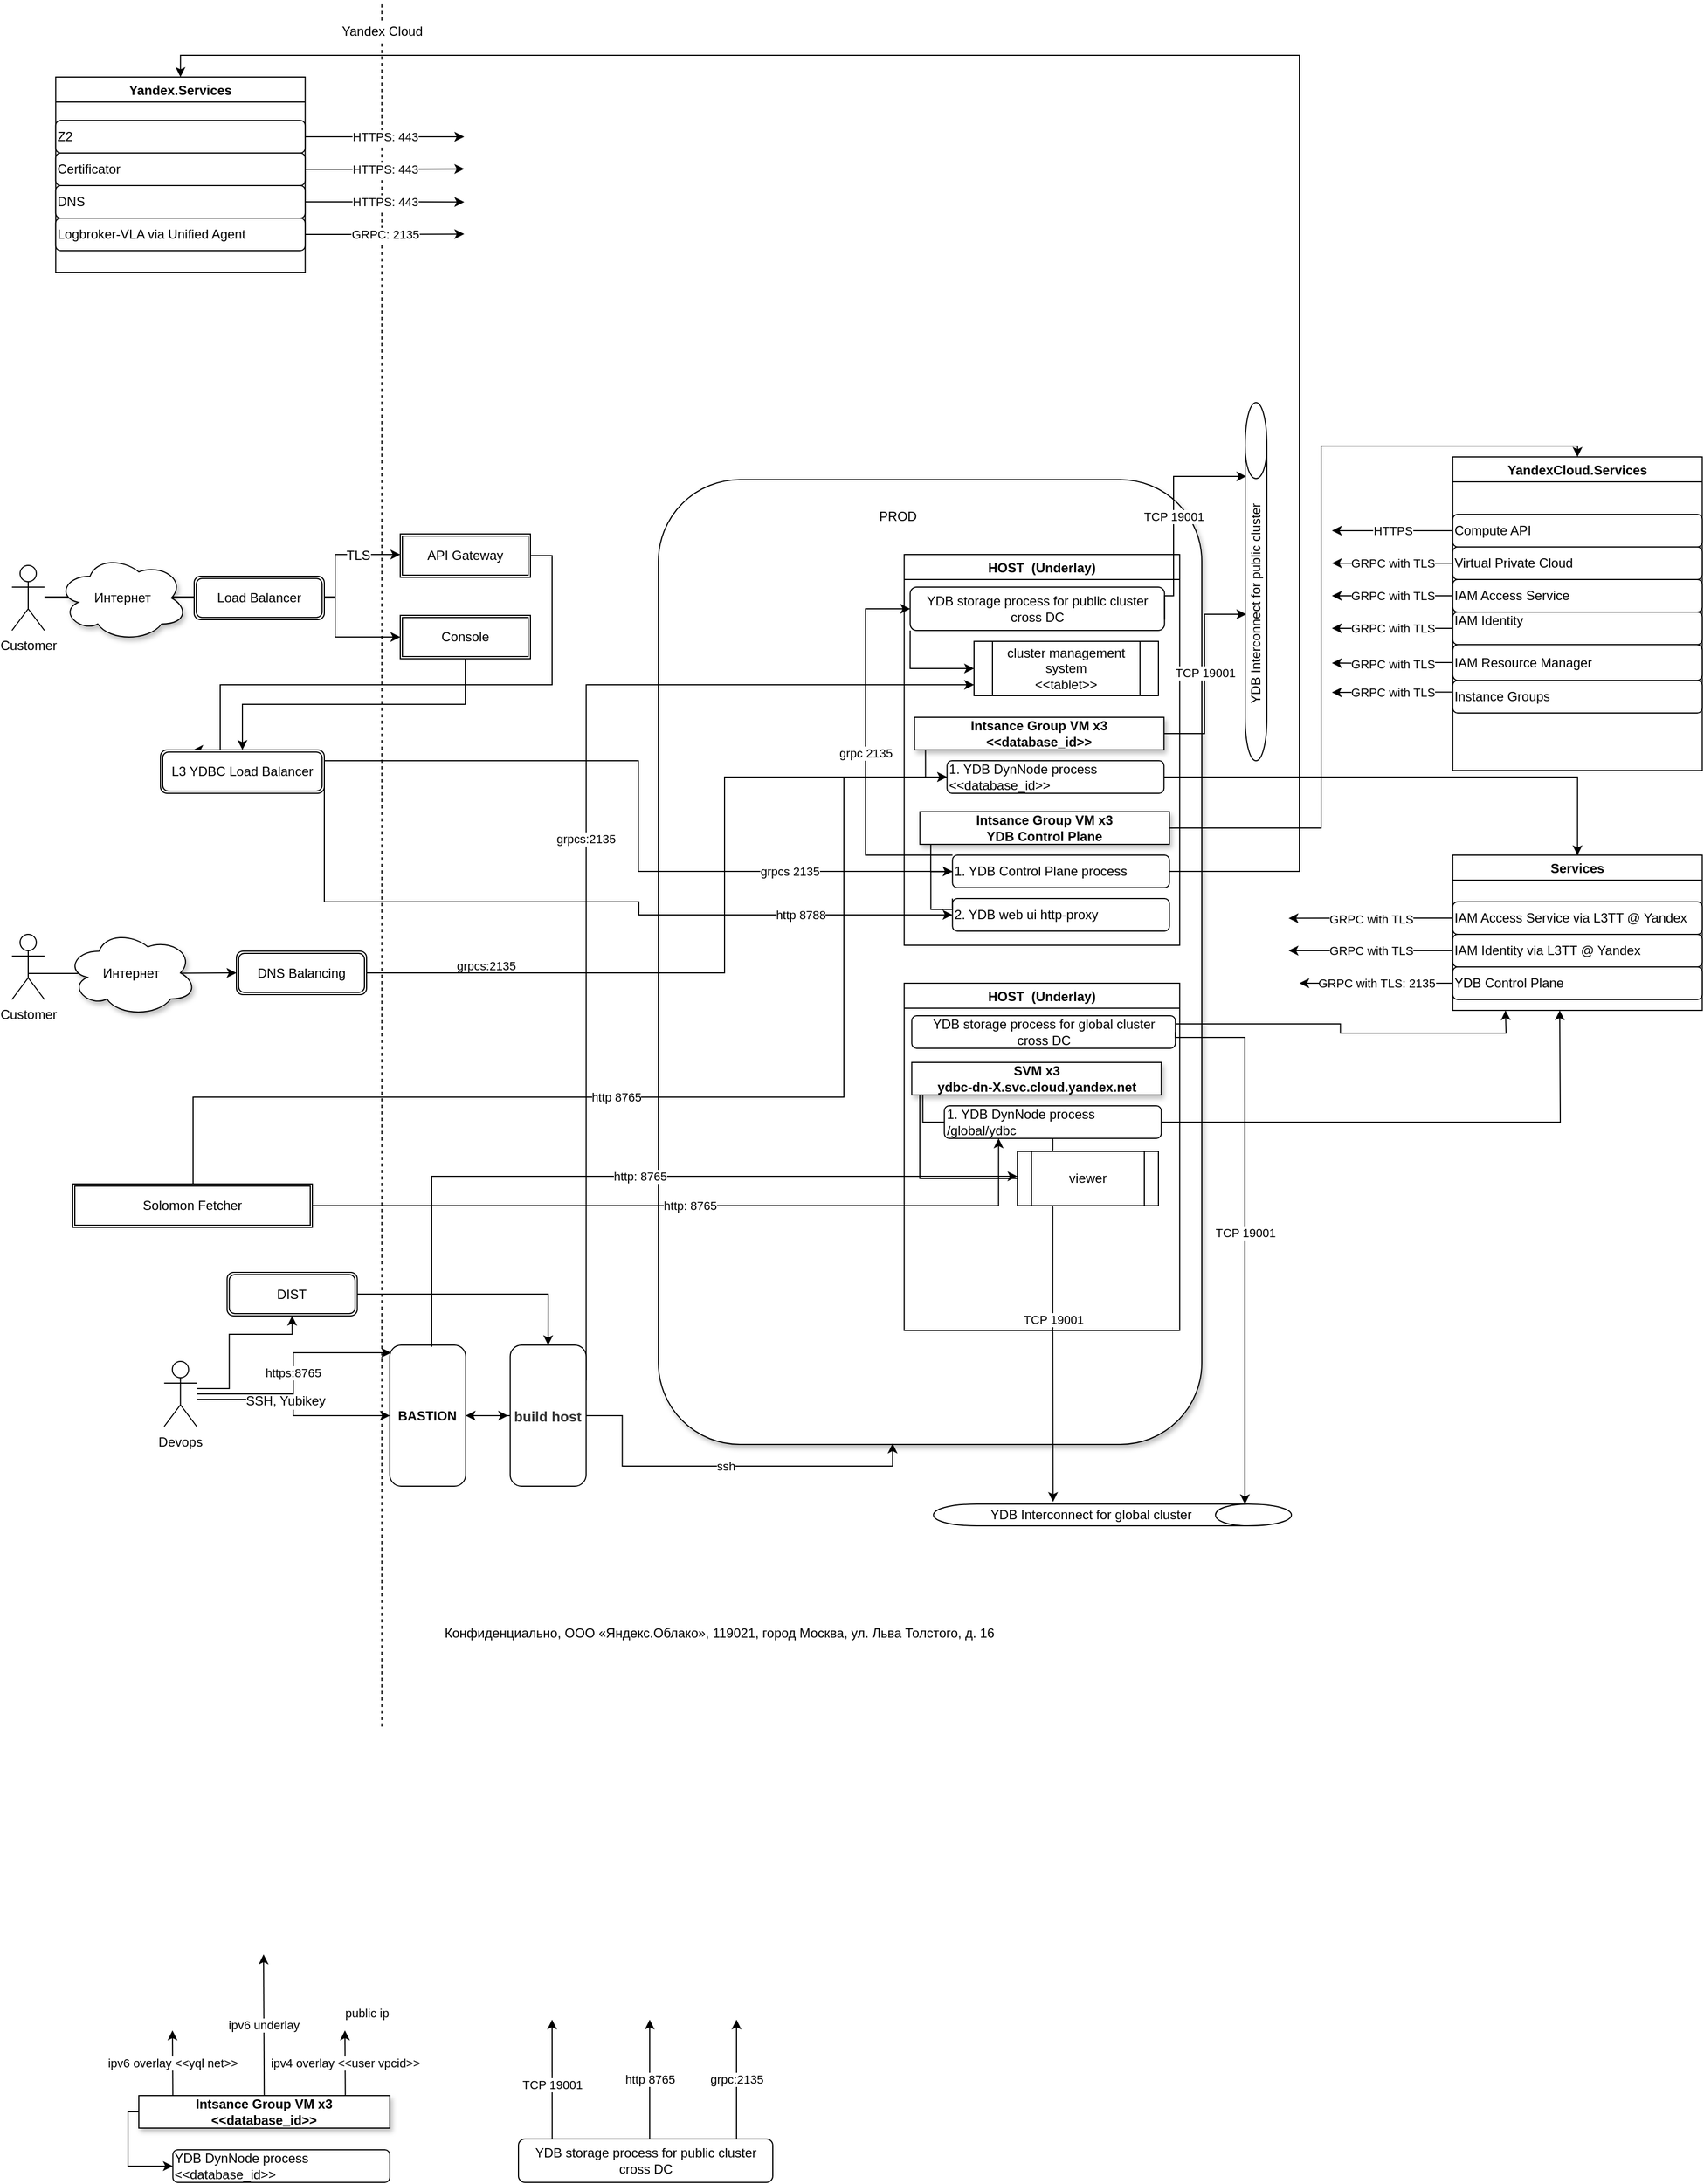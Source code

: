 <mxfile version="12.7.0" type="device"><diagram id="JTp-jg_UhvVymM8cQnJN" name="Страница 1"><mxGraphModel dx="1358" dy="1277" grid="1" gridSize="10" guides="1" tooltips="1" connect="1" arrows="1" fold="1" page="1" pageScale="1" pageWidth="827" pageHeight="1169" math="0" shadow="0"><root><mxCell id="0"/><mxCell id="1" parent="0"/><mxCell id="8NZ2bHmr3UEvPzVkTFmB-1" value="" style="edgeStyle=orthogonalEdgeStyle;rounded=0;orthogonalLoop=1;jettySize=auto;html=1;endArrow=classic;endFill=1;entryX=0;entryY=0.5;entryDx=0;entryDy=0;" parent="1" edge="1"><mxGeometry relative="1" as="geometry"><mxPoint x="83" y="1499" as="sourcePoint"/><mxPoint x="411" y="1460" as="targetPoint"/><Array as="points"><mxPoint x="351" y="1499"/><mxPoint x="351" y="1460"/></Array></mxGeometry></mxCell><mxCell id="8NZ2bHmr3UEvPzVkTFmB-2" value="TLS" style="text;html=1;align=center;verticalAlign=middle;resizable=0;points=[];labelBackgroundColor=#ffffff;" parent="8NZ2bHmr3UEvPzVkTFmB-1" vertex="1" connectable="0"><mxGeometry x="0.787" y="-1" relative="1" as="geometry"><mxPoint as="offset"/></mxGeometry></mxCell><mxCell id="jaSXASclt2qovcQObYvL-1" value="" style="rounded=1;whiteSpace=wrap;html=1;shadow=1;glass=0;comic=0;gradientColor=none;align=left;" parent="1" vertex="1"><mxGeometry x="649" y="1391" width="501" height="889" as="geometry"/></mxCell><UserObject label="PROD" placeholders="1" name="Variable" id="jaSXASclt2qovcQObYvL-2"><mxCell style="text;html=1;strokeColor=none;fillColor=none;align=center;verticalAlign=middle;whiteSpace=wrap;overflow=hidden;rounded=1;shadow=1;glass=0;comic=0;" parent="1" vertex="1"><mxGeometry x="830.37" y="1410" width="80" height="30" as="geometry"/></mxCell></UserObject><mxCell id="jaSXASclt2qovcQObYvL-3" value="HOST  (Underlay)" style="swimlane;align=center;verticalAlign=middle;" parent="1" vertex="1"><mxGeometry x="875.64" y="1460" width="254" height="360" as="geometry"><mxRectangle x="875.64" y="1460" width="130" height="23" as="alternateBounds"/></mxGeometry></mxCell><mxCell id="jaSXASclt2qovcQObYvL-4" value="YDB storage process for public cluster&lt;br&gt;cross DC" style="rounded=1;whiteSpace=wrap;html=1;shadow=0;glass=0;comic=0;gradientColor=none;align=center;" parent="jaSXASclt2qovcQObYvL-3" vertex="1"><mxGeometry x="5.5" y="30" width="234.5" height="40" as="geometry"/></mxCell><mxCell id="jaSXASclt2qovcQObYvL-5" value="&lt;b&gt;Intsance Group VM x3&lt;br&gt;&amp;lt;&amp;lt;database_id&amp;gt;&amp;gt;&lt;/b&gt;" style="rounded=0;whiteSpace=wrap;html=1;shadow=1;glass=0;comic=0;gradientColor=none;align=center;" parent="jaSXASclt2qovcQObYvL-3" vertex="1"><mxGeometry x="9.5" y="150" width="230" height="30" as="geometry"/></mxCell><mxCell id="jaSXASclt2qovcQObYvL-15" value="1. YDB DynNode process&lt;br&gt;&amp;lt;&amp;lt;database_id&amp;gt;&amp;gt;" style="rounded=1;whiteSpace=wrap;html=1;shadow=0;glass=0;comic=0;gradientColor=none;align=left;" parent="jaSXASclt2qovcQObYvL-3" vertex="1"><mxGeometry x="39.5" y="190" width="200" height="30" as="geometry"/></mxCell><mxCell id="jaSXASclt2qovcQObYvL-16" value="" style="edgeStyle=orthogonalEdgeStyle;rounded=0;orthogonalLoop=1;jettySize=auto;html=1;exitX=0.044;exitY=0.992;exitDx=0;exitDy=0;exitPerimeter=0;endArrow=none;endFill=0;entryX=0;entryY=0.5;entryDx=0;entryDy=0;" parent="jaSXASclt2qovcQObYvL-3" source="jaSXASclt2qovcQObYvL-5" target="jaSXASclt2qovcQObYvL-15" edge="1"><mxGeometry relative="1" as="geometry"><mxPoint x="20.5" y="440" as="targetPoint"/><Array as="points"><mxPoint x="19.5" y="205"/></Array></mxGeometry></mxCell><mxCell id="jaSXASclt2qovcQObYvL-29" value="" style="edgeStyle=orthogonalEdgeStyle;rounded=0;orthogonalLoop=1;jettySize=auto;html=1;endArrow=classic;endFill=1;entryX=0;entryY=0.5;entryDx=0;entryDy=0;" parent="1" source="jaSXASclt2qovcQObYvL-30" target="jaSXASclt2qovcQObYvL-34" edge="1"><mxGeometry relative="1" as="geometry"><Array as="points"><mxPoint x="351" y="1500"/><mxPoint x="351" y="1536"/></Array></mxGeometry></mxCell><mxCell id="jaSXASclt2qovcQObYvL-30" value="Customer" style="shape=umlActor;verticalLabelPosition=bottom;labelBackgroundColor=#ffffff;verticalAlign=top;html=1;outlineConnect=0;" parent="1" vertex="1"><mxGeometry x="53" y="1470" width="30" height="60" as="geometry"/></mxCell><mxCell id="8NZ2bHmr3UEvPzVkTFmB-40" style="edgeStyle=orthogonalEdgeStyle;rounded=0;orthogonalLoop=1;jettySize=auto;html=1;exitX=1;exitY=0.5;exitDx=0;exitDy=0;entryX=0.2;entryY=0;entryDx=0;entryDy=0;entryPerimeter=0;" parent="1" source="jaSXASclt2qovcQObYvL-31" target="8NZ2bHmr3UEvPzVkTFmB-35" edge="1"><mxGeometry relative="1" as="geometry"><Array as="points"><mxPoint x="551" y="1461"/><mxPoint x="551" y="1580"/><mxPoint x="245" y="1580"/></Array></mxGeometry></mxCell><mxCell id="jaSXASclt2qovcQObYvL-31" value="API Gateway" style="shape=ext;double=1;rounded=0;whiteSpace=wrap;html=1;" parent="1" vertex="1"><mxGeometry x="411" y="1441" width="120" height="40" as="geometry"/></mxCell><mxCell id="jaSXASclt2qovcQObYvL-32" value="" style="endArrow=none;dashed=1;html=1;" parent="1" edge="1"><mxGeometry width="50" height="50" relative="1" as="geometry"><mxPoint x="394" y="2540" as="sourcePoint"/><mxPoint x="394" y="950" as="targetPoint"/></mxGeometry></mxCell><mxCell id="jaSXASclt2qovcQObYvL-33" value="Yandex Cloud" style="text;html=1;align=center;verticalAlign=middle;resizable=0;points=[];labelBackgroundColor=#ffffff;" parent="jaSXASclt2qovcQObYvL-32" vertex="1" connectable="0"><mxGeometry x="0.965" relative="1" as="geometry"><mxPoint as="offset"/></mxGeometry></mxCell><mxCell id="8NZ2bHmr3UEvPzVkTFmB-36" style="edgeStyle=orthogonalEdgeStyle;rounded=0;orthogonalLoop=1;jettySize=auto;html=1;exitX=0.5;exitY=1;exitDx=0;exitDy=0;entryX=0.5;entryY=0;entryDx=0;entryDy=0;" parent="1" source="jaSXASclt2qovcQObYvL-34" target="8NZ2bHmr3UEvPzVkTFmB-35" edge="1"><mxGeometry relative="1" as="geometry"/></mxCell><mxCell id="jaSXASclt2qovcQObYvL-34" value="Console" style="shape=ext;double=1;rounded=0;whiteSpace=wrap;html=1;" parent="1" vertex="1"><mxGeometry x="411" y="1516" width="120" height="40" as="geometry"/></mxCell><mxCell id="jaSXASclt2qovcQObYvL-37" value="Load Balancer" style="shape=ext;double=1;rounded=1;whiteSpace=wrap;html=1;" parent="1" vertex="1"><mxGeometry x="221" y="1480" width="120" height="40" as="geometry"/></mxCell><mxCell id="jaSXASclt2qovcQObYvL-36" value="Интернет" style="ellipse;shape=cloud;whiteSpace=wrap;html=1;rounded=1;shadow=1;glass=0;comic=0;gradientColor=none;align=center;" parent="1" vertex="1"><mxGeometry x="95" y="1460" width="120" height="80" as="geometry"/></mxCell><mxCell id="Lz3b9C4ABbW4wsxEz_0C-24" style="edgeStyle=orthogonalEdgeStyle;rounded=0;orthogonalLoop=1;jettySize=auto;html=1;exitX=1;exitY=0.5;exitDx=0;exitDy=0;entryX=0.5;entryY=0;entryDx=0;entryDy=0;" parent="1" source="8NZ2bHmr3UEvPzVkTFmB-3" target="8NZ2bHmr3UEvPzVkTFmB-157" edge="1"><mxGeometry relative="1" as="geometry"><mxPoint x="1496" y="1360" as="targetPoint"/><Array as="points"><mxPoint x="1260" y="1712"/><mxPoint x="1260" y="1360"/><mxPoint x="1496" y="1360"/></Array></mxGeometry></mxCell><mxCell id="8NZ2bHmr3UEvPzVkTFmB-3" value="&lt;b&gt;Intsance Group VM x3&lt;br&gt;YDB Control Plane&lt;br&gt;&lt;/b&gt;" style="rounded=0;whiteSpace=wrap;html=1;shadow=1;glass=0;comic=0;gradientColor=none;align=center;" parent="1" vertex="1"><mxGeometry x="890.14" y="1697" width="230" height="30" as="geometry"/></mxCell><mxCell id="8NZ2bHmr3UEvPzVkTFmB-41" value="grpc 2135" style="edgeStyle=orthogonalEdgeStyle;rounded=0;orthogonalLoop=1;jettySize=auto;html=1;exitX=0;exitY=0;exitDx=0;exitDy=0;entryX=0;entryY=0.5;entryDx=0;entryDy=0;" parent="1" source="8NZ2bHmr3UEvPzVkTFmB-4" target="jaSXASclt2qovcQObYvL-4" edge="1"><mxGeometry relative="1" as="geometry"><Array as="points"><mxPoint x="840" y="1737"/><mxPoint x="840" y="1510"/></Array></mxGeometry></mxCell><mxCell id="Lz3b9C4ABbW4wsxEz_0C-60" style="edgeStyle=orthogonalEdgeStyle;rounded=0;orthogonalLoop=1;jettySize=auto;html=1;exitX=1;exitY=0.5;exitDx=0;exitDy=0;entryX=0.5;entryY=0;entryDx=0;entryDy=0;" parent="1" source="8NZ2bHmr3UEvPzVkTFmB-4" target="Lz3b9C4ABbW4wsxEz_0C-45" edge="1"><mxGeometry relative="1" as="geometry"><Array as="points"><mxPoint x="1240" y="1752"/><mxPoint x="1240" y="1000"/><mxPoint x="208" y="1000"/></Array></mxGeometry></mxCell><mxCell id="8NZ2bHmr3UEvPzVkTFmB-4" value="1. YDB Control Plane process" style="rounded=1;whiteSpace=wrap;html=1;shadow=0;glass=0;comic=0;gradientColor=none;align=left;" parent="1" vertex="1"><mxGeometry x="920.14" y="1737" width="200" height="30" as="geometry"/></mxCell><mxCell id="8NZ2bHmr3UEvPzVkTFmB-5" value="" style="edgeStyle=orthogonalEdgeStyle;rounded=0;orthogonalLoop=1;jettySize=auto;html=1;exitX=0.044;exitY=0.992;exitDx=0;exitDy=0;exitPerimeter=0;endArrow=none;endFill=0;entryX=0;entryY=0.5;entryDx=0;entryDy=0;" parent="1" edge="1"><mxGeometry relative="1" as="geometry"><mxPoint x="920.02" y="1752.24" as="targetPoint"/><Array as="points"><mxPoint x="900.02" y="1752.24"/></Array><mxPoint x="900.14" y="1727.0" as="sourcePoint"/></mxGeometry></mxCell><mxCell id="8NZ2bHmr3UEvPzVkTFmB-6" value="2. YDB web ui http-proxy" style="rounded=1;whiteSpace=wrap;html=1;shadow=0;glass=0;comic=0;gradientColor=none;align=left;" parent="1" vertex="1"><mxGeometry x="920.14" y="1777" width="200" height="30" as="geometry"/></mxCell><mxCell id="8NZ2bHmr3UEvPzVkTFmB-7" value="" style="edgeStyle=orthogonalEdgeStyle;rounded=0;orthogonalLoop=1;jettySize=auto;html=1;exitX=0.044;exitY=0.992;exitDx=0;exitDy=0;exitPerimeter=0;endArrow=none;endFill=0;entryX=0;entryY=0.5;entryDx=0;entryDy=0;" parent="1" edge="1"><mxGeometry relative="1" as="geometry"><mxPoint x="920.06" y="1777.0" as="targetPoint"/><Array as="points"><mxPoint x="900.5" y="1787"/><mxPoint x="920.5" y="1787"/></Array><mxPoint x="900.18" y="1751.76" as="sourcePoint"/></mxGeometry></mxCell><mxCell id="8NZ2bHmr3UEvPzVkTFmB-8" value="HOST  (Underlay)" style="swimlane;align=center;verticalAlign=middle;" parent="1" vertex="1"><mxGeometry x="875.64" y="1855" width="254" height="320" as="geometry"><mxRectangle x="440" y="135" width="130" height="23" as="alternateBounds"/></mxGeometry></mxCell><mxCell id="8NZ2bHmr3UEvPzVkTFmB-9" value="YDB storage process for global cluster&lt;br&gt;cross DC" style="rounded=1;whiteSpace=wrap;html=1;shadow=0;glass=0;comic=0;gradientColor=none;align=center;" parent="8NZ2bHmr3UEvPzVkTFmB-8" vertex="1"><mxGeometry x="7" y="30" width="243" height="30" as="geometry"/></mxCell><mxCell id="8NZ2bHmr3UEvPzVkTFmB-10" value="&lt;b&gt;SVM x3&lt;br&gt;ydbc-dn-X.svc.cloud.yandex.net&lt;/b&gt;" style="rounded=0;whiteSpace=wrap;html=1;shadow=1;glass=0;comic=0;gradientColor=none;align=center;" parent="8NZ2bHmr3UEvPzVkTFmB-8" vertex="1"><mxGeometry x="7.0" y="73" width="230" height="30" as="geometry"/></mxCell><mxCell id="8NZ2bHmr3UEvPzVkTFmB-12" value="1. YDB DynNode process&lt;br&gt;/global/ydbc" style="rounded=1;whiteSpace=wrap;html=1;shadow=0;glass=0;comic=0;gradientColor=none;align=left;" parent="8NZ2bHmr3UEvPzVkTFmB-8" vertex="1"><mxGeometry x="37.0" y="113" width="200" height="30" as="geometry"/></mxCell><mxCell id="8NZ2bHmr3UEvPzVkTFmB-13" value="" style="edgeStyle=orthogonalEdgeStyle;rounded=0;orthogonalLoop=1;jettySize=auto;html=1;exitX=0.044;exitY=0.992;exitDx=0;exitDy=0;exitPerimeter=0;endArrow=none;endFill=0;entryX=0;entryY=0.5;entryDx=0;entryDy=0;" parent="8NZ2bHmr3UEvPzVkTFmB-8" source="8NZ2bHmr3UEvPzVkTFmB-10" target="8NZ2bHmr3UEvPzVkTFmB-12" edge="1"><mxGeometry relative="1" as="geometry"><mxPoint x="18.0" y="363" as="targetPoint"/><Array as="points"><mxPoint x="17.0" y="128"/></Array></mxGeometry></mxCell><mxCell id="8NZ2bHmr3UEvPzVkTFmB-14" value="YDB Interconnect for public cluster" style="shape=cylinder;whiteSpace=wrap;html=1;boundedLbl=1;backgroundOutline=1;horizontal=0;" parent="1" vertex="1"><mxGeometry x="1190" y="1320" width="20" height="330" as="geometry"/></mxCell><mxCell id="8NZ2bHmr3UEvPzVkTFmB-17" value="TCP 19001" style="edgeStyle=orthogonalEdgeStyle;rounded=0;orthogonalLoop=1;jettySize=auto;html=1;exitX=1;exitY=0.75;exitDx=0;exitDy=0;entryX=0.05;entryY=0.206;entryDx=0;entryDy=0;entryPerimeter=0;" parent="1" source="jaSXASclt2qovcQObYvL-4" target="8NZ2bHmr3UEvPzVkTFmB-14" edge="1"><mxGeometry relative="1" as="geometry"><Array as="points"><mxPoint x="1124" y="1498"/></Array></mxGeometry></mxCell><mxCell id="8NZ2bHmr3UEvPzVkTFmB-20" value="YDB Interconnect for global cluster" style="shape=cylinder;whiteSpace=wrap;html=1;boundedLbl=1;backgroundOutline=1;horizontal=0;rotation=90;" parent="1" vertex="1"><mxGeometry x="1057.64" y="2180" width="20" height="330" as="geometry"/></mxCell><mxCell id="8NZ2bHmr3UEvPzVkTFmB-22" value="TCP 19001" style="edgeStyle=orthogonalEdgeStyle;rounded=0;orthogonalLoop=1;jettySize=auto;html=1;exitX=1;exitY=0.5;exitDx=0;exitDy=0;entryX=0;entryY=0.13;entryDx=0;entryDy=0;entryPerimeter=0;" parent="1" source="8NZ2bHmr3UEvPzVkTFmB-9" target="8NZ2bHmr3UEvPzVkTFmB-20" edge="1"><mxGeometry relative="1" as="geometry"><Array as="points"><mxPoint x="1126" y="1905"/><mxPoint x="1190" y="1905"/></Array></mxGeometry></mxCell><mxCell id="8NZ2bHmr3UEvPzVkTFmB-27" value="cluster management system&lt;br&gt;&amp;lt;&amp;lt;tablet&amp;gt;&amp;gt;" style="shape=process;whiteSpace=wrap;html=1;backgroundOutline=1;" parent="1" vertex="1"><mxGeometry x="940" y="1540" width="170" height="50" as="geometry"/></mxCell><mxCell id="8NZ2bHmr3UEvPzVkTFmB-31" style="edgeStyle=orthogonalEdgeStyle;rounded=0;orthogonalLoop=1;jettySize=auto;html=1;exitX=0;exitY=1;exitDx=0;exitDy=0;entryX=0;entryY=0.5;entryDx=0;entryDy=0;" parent="1" source="jaSXASclt2qovcQObYvL-4" target="8NZ2bHmr3UEvPzVkTFmB-27" edge="1"><mxGeometry relative="1" as="geometry"/></mxCell><mxCell id="8NZ2bHmr3UEvPzVkTFmB-33" value="TCP 19001" style="edgeStyle=orthogonalEdgeStyle;rounded=0;orthogonalLoop=1;jettySize=auto;html=1;exitX=1;exitY=0.5;exitDx=0;exitDy=0;entryX=0.05;entryY=0.591;entryDx=0;entryDy=0;entryPerimeter=0;" parent="1" source="jaSXASclt2qovcQObYvL-5" target="8NZ2bHmr3UEvPzVkTFmB-14" edge="1"><mxGeometry relative="1" as="geometry"/></mxCell><mxCell id="8NZ2bHmr3UEvPzVkTFmB-37" value="http 8788" style="edgeStyle=orthogonalEdgeStyle;rounded=0;orthogonalLoop=1;jettySize=auto;html=1;exitX=1;exitY=0.5;exitDx=0;exitDy=0;entryX=0;entryY=0.5;entryDx=0;entryDy=0;" parent="1" source="8NZ2bHmr3UEvPzVkTFmB-35" target="8NZ2bHmr3UEvPzVkTFmB-6" edge="1"><mxGeometry x="0.606" relative="1" as="geometry"><Array as="points"><mxPoint x="341" y="1780"/><mxPoint x="631" y="1780"/><mxPoint x="631" y="1792"/></Array><mxPoint as="offset"/></mxGeometry></mxCell><mxCell id="8NZ2bHmr3UEvPzVkTFmB-39" value="grpcs 2135" style="edgeStyle=orthogonalEdgeStyle;rounded=0;orthogonalLoop=1;jettySize=auto;html=1;exitX=1;exitY=0.25;exitDx=0;exitDy=0;entryX=0;entryY=0.5;entryDx=0;entryDy=0;" parent="1" source="8NZ2bHmr3UEvPzVkTFmB-35" target="8NZ2bHmr3UEvPzVkTFmB-4" edge="1"><mxGeometry x="0.559" relative="1" as="geometry"><mxPoint as="offset"/></mxGeometry></mxCell><mxCell id="8NZ2bHmr3UEvPzVkTFmB-35" value="L3 YDBC Load Balancer" style="shape=ext;double=1;rounded=1;whiteSpace=wrap;html=1;" parent="1" vertex="1"><mxGeometry x="190" y="1640" width="151" height="40" as="geometry"/></mxCell><mxCell id="8NZ2bHmr3UEvPzVkTFmB-156" value="TCP 19001" style="edgeStyle=orthogonalEdgeStyle;rounded=0;orthogonalLoop=1;jettySize=auto;html=1;exitX=0.5;exitY=1;exitDx=0;exitDy=0;entryX=-0.1;entryY=0.666;entryDx=0;entryDy=0;entryPerimeter=0;" parent="1" source="8NZ2bHmr3UEvPzVkTFmB-12" target="8NZ2bHmr3UEvPzVkTFmB-20" edge="1"><mxGeometry relative="1" as="geometry"/></mxCell><mxCell id="2B7rSxMyuZXVKZVq0bf2-1" value="GRPC with TLS" style="edgeStyle=orthogonalEdgeStyle;rounded=0;orthogonalLoop=1;jettySize=auto;html=1;exitX=0;exitY=0.75;exitDx=0;exitDy=0;" parent="1" source="8NZ2bHmr3UEvPzVkTFmB-157" edge="1"><mxGeometry relative="1" as="geometry"><mxPoint x="1270" y="1587" as="targetPoint"/></mxGeometry></mxCell><mxCell id="8NZ2bHmr3UEvPzVkTFmB-157" value="YandexCloud.Services" style="swimlane;align=center;fontStyle=1" parent="1" vertex="1"><mxGeometry x="1381.36" y="1370" width="230" height="289" as="geometry"><mxRectangle x="940" y="212" width="160" height="23" as="alternateBounds"/></mxGeometry></mxCell><mxCell id="8NZ2bHmr3UEvPzVkTFmB-162" value="&lt;span style=&quot;white-space: nowrap&quot;&gt;Virtual Private Cloud&lt;/span&gt;" style="rounded=1;whiteSpace=wrap;html=1;shadow=0;glass=0;comic=0;gradientColor=none;align=left;" parent="8NZ2bHmr3UEvPzVkTFmB-157" vertex="1"><mxGeometry y="83" width="230" height="30" as="geometry"/></mxCell><mxCell id="8NZ2bHmr3UEvPzVkTFmB-163" value="IAM Access Service" style="rounded=1;whiteSpace=wrap;html=1;shadow=0;glass=0;comic=0;gradientColor=none;align=left;" parent="8NZ2bHmr3UEvPzVkTFmB-157" vertex="1"><mxGeometry y="113" width="230" height="30" as="geometry"/></mxCell><mxCell id="8NZ2bHmr3UEvPzVkTFmB-165" value="&lt;span style=&quot;white-space: nowrap&quot;&gt;IAM Identity&lt;br&gt;&lt;br&gt;&lt;/span&gt;" style="rounded=1;whiteSpace=wrap;html=1;shadow=0;glass=0;comic=0;gradientColor=none;align=left;" parent="8NZ2bHmr3UEvPzVkTFmB-157" vertex="1"><mxGeometry y="143" width="230" height="30" as="geometry"/></mxCell><mxCell id="8NZ2bHmr3UEvPzVkTFmB-166" value="&lt;span style=&quot;white-space: nowrap&quot;&gt;Instance Groups&lt;/span&gt;" style="rounded=1;whiteSpace=wrap;html=1;shadow=0;glass=0;comic=0;gradientColor=none;align=left;" parent="8NZ2bHmr3UEvPzVkTFmB-157" vertex="1"><mxGeometry y="206" width="230" height="30" as="geometry"/></mxCell><mxCell id="8NZ2bHmr3UEvPzVkTFmB-231" value="&lt;span style=&quot;white-space: nowrap&quot;&gt;IAM Resource Manager&lt;/span&gt;" style="rounded=1;whiteSpace=wrap;html=1;shadow=0;glass=0;comic=0;gradientColor=none;align=left;" parent="8NZ2bHmr3UEvPzVkTFmB-157" vertex="1"><mxGeometry y="173" width="230" height="33" as="geometry"/></mxCell><mxCell id="Lz3b9C4ABbW4wsxEz_0C-41" value="&lt;span style=&quot;white-space: nowrap&quot;&gt;Compute API&lt;/span&gt;" style="rounded=1;whiteSpace=wrap;html=1;shadow=0;glass=0;comic=0;gradientColor=none;align=left;" parent="8NZ2bHmr3UEvPzVkTFmB-157" vertex="1"><mxGeometry y="53" width="230" height="30" as="geometry"/></mxCell><mxCell id="8NZ2bHmr3UEvPzVkTFmB-236" value="http: 8765" style="edgeStyle=orthogonalEdgeStyle;rounded=0;orthogonalLoop=1;jettySize=auto;html=1;exitX=1;exitY=0.5;exitDx=0;exitDy=0;entryX=0.25;entryY=1;entryDx=0;entryDy=0;" parent="1" source="8NZ2bHmr3UEvPzVkTFmB-234" target="8NZ2bHmr3UEvPzVkTFmB-12" edge="1"><mxGeometry relative="1" as="geometry"/></mxCell><mxCell id="8NZ2bHmr3UEvPzVkTFmB-237" value="http 8765" style="edgeStyle=orthogonalEdgeStyle;rounded=0;orthogonalLoop=1;jettySize=auto;html=1;exitX=1;exitY=0.5;exitDx=0;exitDy=0;" parent="1" source="8NZ2bHmr3UEvPzVkTFmB-234" target="jaSXASclt2qovcQObYvL-15" edge="1"><mxGeometry relative="1" as="geometry"><Array as="points"><mxPoint x="220" y="2060"/><mxPoint x="220" y="1960"/><mxPoint x="820" y="1960"/><mxPoint x="820" y="1665"/></Array></mxGeometry></mxCell><mxCell id="8NZ2bHmr3UEvPzVkTFmB-234" value="Solomon Fetcher" style="shape=ext;double=1;rounded=0;whiteSpace=wrap;html=1;" parent="1" vertex="1"><mxGeometry x="109" y="2040" width="221" height="40" as="geometry"/></mxCell><mxCell id="8NZ2bHmr3UEvPzVkTFmB-238" value="" style="edgeStyle=orthogonalEdgeStyle;rounded=0;orthogonalLoop=1;jettySize=auto;html=1;endArrow=classic;endFill=1;" parent="1" source="8NZ2bHmr3UEvPzVkTFmB-240" target="8NZ2bHmr3UEvPzVkTFmB-241" edge="1"><mxGeometry relative="1" as="geometry"><Array as="points"><mxPoint x="312.36" y="2238.5"/><mxPoint x="312.36" y="2253.5"/></Array></mxGeometry></mxCell><mxCell id="8NZ2bHmr3UEvPzVkTFmB-239" value="SSH, Yubikey" style="text;html=1;align=center;verticalAlign=middle;resizable=0;points=[];labelBackgroundColor=#ffffff;" parent="8NZ2bHmr3UEvPzVkTFmB-238" vertex="1" connectable="0"><mxGeometry x="-0.16" y="-1" relative="1" as="geometry"><mxPoint as="offset"/></mxGeometry></mxCell><mxCell id="8NZ2bHmr3UEvPzVkTFmB-240" value="Devops" style="shape=umlActor;verticalLabelPosition=bottom;labelBackgroundColor=#ffffff;verticalAlign=top;html=1;outlineConnect=0;" parent="1" vertex="1"><mxGeometry x="193.36" y="2203.5" width="30" height="60" as="geometry"/></mxCell><mxCell id="lihieeBRr3bfW7XITWDS-2" value="https:8765" style="edgeStyle=orthogonalEdgeStyle;rounded=0;orthogonalLoop=1;jettySize=auto;html=1;entryX=0.017;entryY=0.054;entryDx=0;entryDy=0;entryPerimeter=0;" parent="1" source="8NZ2bHmr3UEvPzVkTFmB-240" target="8NZ2bHmr3UEvPzVkTFmB-241" edge="1"><mxGeometry relative="1" as="geometry"><mxPoint x="436" y="2030" as="targetPoint"/></mxGeometry></mxCell><mxCell id="8NZ2bHmr3UEvPzVkTFmB-241" value="&lt;b&gt;BASTION&lt;/b&gt;" style="rounded=1;whiteSpace=wrap;html=1;shadow=0;glass=0;comic=0;gradientColor=none;align=center;" parent="1" vertex="1"><mxGeometry x="401.36" y="2188.5" width="70" height="130" as="geometry"/></mxCell><mxCell id="8NZ2bHmr3UEvPzVkTFmB-242" value="DIST" style="shape=ext;double=1;rounded=1;whiteSpace=wrap;html=1;" parent="1" vertex="1"><mxGeometry x="251.36" y="2121.5" width="120" height="40" as="geometry"/></mxCell><mxCell id="8NZ2bHmr3UEvPzVkTFmB-243" value="" style="edgeStyle=orthogonalEdgeStyle;rounded=0;orthogonalLoop=1;jettySize=auto;html=1;endArrow=classic;endFill=1;" parent="1" source="8NZ2bHmr3UEvPzVkTFmB-240" target="8NZ2bHmr3UEvPzVkTFmB-242" edge="1"><mxGeometry relative="1" as="geometry"><mxPoint x="223.36" y="2178.5" as="sourcePoint"/><Array as="points"><mxPoint x="253.36" y="2228.5"/><mxPoint x="253.36" y="2178.5"/><mxPoint x="311.36" y="2178.5"/></Array></mxGeometry></mxCell><mxCell id="8NZ2bHmr3UEvPzVkTFmB-244" value="" style="edgeStyle=orthogonalEdgeStyle;rounded=0;orthogonalLoop=1;jettySize=auto;html=1;endArrow=classic;endFill=1;exitX=1;exitY=0.5;exitDx=0;exitDy=0;" parent="1" source="8NZ2bHmr3UEvPzVkTFmB-241" edge="1"><mxGeometry relative="1" as="geometry"><mxPoint x="471.36" y="2253.5" as="sourcePoint"/><mxPoint x="510.36" y="2253.5" as="targetPoint"/><Array as="points"/></mxGeometry></mxCell><mxCell id="8NZ2bHmr3UEvPzVkTFmB-245" value="" style="edgeStyle=orthogonalEdgeStyle;rounded=0;orthogonalLoop=1;jettySize=auto;html=1;endArrow=classic;endFill=1;" parent="1" source="8NZ2bHmr3UEvPzVkTFmB-249" target="8NZ2bHmr3UEvPzVkTFmB-241" edge="1"><mxGeometry relative="1" as="geometry"/></mxCell><mxCell id="lihieeBRr3bfW7XITWDS-4" value="ssh" style="edgeStyle=orthogonalEdgeStyle;rounded=0;orthogonalLoop=1;jettySize=auto;html=1;exitX=1;exitY=0.5;exitDx=0;exitDy=0;entryX=0.431;entryY=0.999;entryDx=0;entryDy=0;entryPerimeter=0;" parent="1" source="8NZ2bHmr3UEvPzVkTFmB-249" target="jaSXASclt2qovcQObYvL-1" edge="1"><mxGeometry relative="1" as="geometry"/></mxCell><mxCell id="Lz3b9C4ABbW4wsxEz_0C-2" value="grpcs:2135" style="edgeStyle=orthogonalEdgeStyle;rounded=0;orthogonalLoop=1;jettySize=auto;html=1;exitX=1;exitY=0.25;exitDx=0;exitDy=0;" parent="1" source="8NZ2bHmr3UEvPzVkTFmB-249" target="8NZ2bHmr3UEvPzVkTFmB-27" edge="1"><mxGeometry relative="1" as="geometry"><Array as="points"><mxPoint x="582" y="1580"/></Array></mxGeometry></mxCell><mxCell id="8NZ2bHmr3UEvPzVkTFmB-249" value="&lt;font color=&quot;#333333&quot; face=&quot;arial, helvetica, sans-serif&quot;&gt;&lt;span style=&quot;font-size: 13px ; background-color: rgb(255 , 255 , 255)&quot;&gt;&lt;b&gt;build host&lt;/b&gt;&lt;/span&gt;&lt;/font&gt;" style="rounded=1;whiteSpace=wrap;html=1;shadow=0;glass=0;comic=0;gradientColor=none;align=center;" parent="1" vertex="1"><mxGeometry x="512.36" y="2188.5" width="70" height="130" as="geometry"/></mxCell><mxCell id="8NZ2bHmr3UEvPzVkTFmB-250" value="" style="edgeStyle=orthogonalEdgeStyle;rounded=0;orthogonalLoop=1;jettySize=auto;html=1;endArrow=classic;endFill=1;entryX=0.5;entryY=0;entryDx=0;entryDy=0;" parent="1" target="8NZ2bHmr3UEvPzVkTFmB-249" edge="1"><mxGeometry relative="1" as="geometry"><mxPoint x="371.36" y="2141.5" as="sourcePoint"/><mxPoint x="711.36" y="2325.5" as="targetPoint"/><Array as="points"><mxPoint x="381.36" y="2141.5"/><mxPoint x="547.36" y="2141.5"/></Array></mxGeometry></mxCell><mxCell id="lihieeBRr3bfW7XITWDS-3" value="http: 8765" style="edgeStyle=orthogonalEdgeStyle;rounded=0;orthogonalLoop=1;jettySize=auto;html=1;" parent="1" edge="1"><mxGeometry relative="1" as="geometry"><mxPoint x="980" y="2033" as="targetPoint"/><mxPoint x="440" y="2190" as="sourcePoint"/><Array as="points"><mxPoint x="440" y="2190"/><mxPoint x="440" y="2033"/></Array></mxGeometry></mxCell><mxCell id="lihieeBRr3bfW7XITWDS-5" value="YDB DynNode process&lt;br&gt;&amp;lt;&amp;lt;database_id&amp;gt;&amp;gt;" style="rounded=1;whiteSpace=wrap;html=1;shadow=0;glass=0;comic=0;gradientColor=none;align=left;" parent="1" vertex="1"><mxGeometry x="201.36" y="2930" width="200" height="30" as="geometry"/></mxCell><mxCell id="lihieeBRr3bfW7XITWDS-10" style="edgeStyle=orthogonalEdgeStyle;rounded=0;orthogonalLoop=1;jettySize=auto;html=1;entryX=0;entryY=0.5;entryDx=0;entryDy=0;" parent="1" source="lihieeBRr3bfW7XITWDS-7" target="lihieeBRr3bfW7XITWDS-5" edge="1"><mxGeometry relative="1" as="geometry"><Array as="points"><mxPoint x="160" y="2895"/><mxPoint x="160" y="2945"/></Array></mxGeometry></mxCell><mxCell id="lihieeBRr3bfW7XITWDS-7" value="&lt;b&gt;Intsance Group VM x3&lt;br&gt;&amp;lt;&amp;lt;database_id&amp;gt;&amp;gt;&lt;/b&gt;" style="rounded=0;whiteSpace=wrap;html=1;shadow=1;glass=0;comic=0;gradientColor=none;align=center;" parent="1" vertex="1"><mxGeometry x="170" y="2880" width="231.36" height="30" as="geometry"/></mxCell><mxCell id="lihieeBRr3bfW7XITWDS-14" value="ipv6 overlay &amp;lt;&amp;lt;yql net&amp;gt;&amp;gt;" style="endArrow=classic;html=1;" parent="1" edge="1"><mxGeometry width="50" height="50" relative="1" as="geometry"><mxPoint x="201.36" y="2880" as="sourcePoint"/><mxPoint x="201" y="2820" as="targetPoint"/></mxGeometry></mxCell><mxCell id="lihieeBRr3bfW7XITWDS-15" value="TCP 19001" style="endArrow=classic;html=1;" parent="1" edge="1"><mxGeometry width="50" height="50" relative="1" as="geometry"><mxPoint x="551.12" y="2930" as="sourcePoint"/><mxPoint x="551" y="2810" as="targetPoint"/></mxGeometry></mxCell><mxCell id="lihieeBRr3bfW7XITWDS-16" value="ipv4 overlay &amp;lt;&amp;lt;user vpcid&amp;gt;&amp;gt;" style="endArrow=classic;html=1;" parent="1" edge="1"><mxGeometry width="50" height="50" relative="1" as="geometry"><mxPoint x="360.36" y="2880" as="sourcePoint"/><mxPoint x="360" y="2820" as="targetPoint"/></mxGeometry></mxCell><mxCell id="lihieeBRr3bfW7XITWDS-17" value="&lt;font style=&quot;font-size: 11px ; font-weight: normal&quot;&gt;public ip&lt;/font&gt;" style="text;strokeColor=none;fillColor=none;html=1;fontSize=24;fontStyle=1;verticalAlign=middle;align=center;" parent="1" vertex="1"><mxGeometry x="330" y="2780" width="100" height="40" as="geometry"/></mxCell><mxCell id="Lz3b9C4ABbW4wsxEz_0C-1" value="YDB storage process for public cluster&lt;br&gt;cross DC" style="rounded=1;whiteSpace=wrap;html=1;shadow=0;glass=0;comic=0;gradientColor=none;align=center;" parent="1" vertex="1"><mxGeometry x="520" y="2920" width="234.5" height="40" as="geometry"/></mxCell><mxCell id="Lz3b9C4ABbW4wsxEz_0C-3" value="http 8765" style="endArrow=classic;html=1;" parent="1" edge="1"><mxGeometry width="50" height="50" relative="1" as="geometry"><mxPoint x="641" y="2920" as="sourcePoint"/><mxPoint x="641" y="2810" as="targetPoint"/></mxGeometry></mxCell><mxCell id="Lz3b9C4ABbW4wsxEz_0C-4" value="grpc:2135" style="endArrow=classic;html=1;" parent="1" edge="1"><mxGeometry width="50" height="50" relative="1" as="geometry"><mxPoint x="721" y="2920" as="sourcePoint"/><mxPoint x="721" y="2810" as="targetPoint"/></mxGeometry></mxCell><mxCell id="Lz3b9C4ABbW4wsxEz_0C-5" value="Services" style="swimlane;align=center;fontStyle=1" parent="1" vertex="1"><mxGeometry x="1381.36" y="1737" width="230" height="143" as="geometry"><mxRectangle x="940" y="212" width="160" height="23" as="alternateBounds"/></mxGeometry></mxCell><mxCell id="Lz3b9C4ABbW4wsxEz_0C-7" value="IAM Access Service via L3TT @ Yandex" style="rounded=1;whiteSpace=wrap;html=1;shadow=0;glass=0;comic=0;gradientColor=none;align=left;" parent="Lz3b9C4ABbW4wsxEz_0C-5" vertex="1"><mxGeometry y="43" width="230" height="30" as="geometry"/></mxCell><mxCell id="Lz3b9C4ABbW4wsxEz_0C-8" value="&lt;span style=&quot;white-space: nowrap&quot;&gt;IAM Identity&amp;nbsp;&lt;/span&gt;via L3TT @ Yandex" style="rounded=1;whiteSpace=wrap;html=1;shadow=0;glass=0;comic=0;gradientColor=none;align=left;" parent="Lz3b9C4ABbW4wsxEz_0C-5" vertex="1"><mxGeometry y="73" width="230" height="30" as="geometry"/></mxCell><mxCell id="Lz3b9C4ABbW4wsxEz_0C-61" value="&lt;span style=&quot;white-space: nowrap&quot;&gt;YDB Control Plane&lt;/span&gt;" style="rounded=1;whiteSpace=wrap;html=1;shadow=0;glass=0;comic=0;gradientColor=none;align=left;" parent="Lz3b9C4ABbW4wsxEz_0C-5" vertex="1"><mxGeometry y="103" width="230" height="30" as="geometry"/></mxCell><mxCell id="Lz3b9C4ABbW4wsxEz_0C-25" style="edgeStyle=orthogonalEdgeStyle;rounded=0;orthogonalLoop=1;jettySize=auto;html=1;exitX=1;exitY=0.5;exitDx=0;exitDy=0;" parent="1" source="8NZ2bHmr3UEvPzVkTFmB-12" edge="1"><mxGeometry relative="1" as="geometry"><mxPoint x="1480" y="1880" as="targetPoint"/></mxGeometry></mxCell><mxCell id="Lz3b9C4ABbW4wsxEz_0C-26" style="edgeStyle=orthogonalEdgeStyle;rounded=0;orthogonalLoop=1;jettySize=auto;html=1;exitX=1;exitY=0.25;exitDx=0;exitDy=0;" parent="1" source="8NZ2bHmr3UEvPzVkTFmB-9" edge="1"><mxGeometry relative="1" as="geometry"><mxPoint x="1430" y="1880" as="targetPoint"/></mxGeometry></mxCell><mxCell id="Lz3b9C4ABbW4wsxEz_0C-32" style="edgeStyle=orthogonalEdgeStyle;rounded=0;orthogonalLoop=1;jettySize=auto;html=1;exitX=0.5;exitY=0.5;exitDx=0;exitDy=0;exitPerimeter=0;entryX=0;entryY=0.5;entryDx=0;entryDy=0;" parent="1" source="Lz3b9C4ABbW4wsxEz_0C-28" target="Lz3b9C4ABbW4wsxEz_0C-31" edge="1"><mxGeometry relative="1" as="geometry"><Array as="points"><mxPoint x="68" y="1846"/><mxPoint x="172" y="1846"/></Array></mxGeometry></mxCell><mxCell id="Lz3b9C4ABbW4wsxEz_0C-28" value="Customer" style="shape=umlActor;verticalLabelPosition=bottom;labelBackgroundColor=#ffffff;verticalAlign=top;html=1;outlineConnect=0;" parent="1" vertex="1"><mxGeometry x="53" y="1810" width="30" height="60" as="geometry"/></mxCell><mxCell id="Lz3b9C4ABbW4wsxEz_0C-29" value="Интернет" style="ellipse;shape=cloud;whiteSpace=wrap;html=1;rounded=1;shadow=1;glass=0;comic=0;gradientColor=none;align=center;" parent="1" vertex="1"><mxGeometry x="103.36" y="1805.5" width="120" height="80" as="geometry"/></mxCell><mxCell id="Lz3b9C4ABbW4wsxEz_0C-33" style="edgeStyle=orthogonalEdgeStyle;rounded=0;orthogonalLoop=1;jettySize=auto;html=1;exitX=1;exitY=0.5;exitDx=0;exitDy=0;entryX=0;entryY=0.5;entryDx=0;entryDy=0;" parent="1" source="Lz3b9C4ABbW4wsxEz_0C-31" target="jaSXASclt2qovcQObYvL-15" edge="1"><mxGeometry relative="1" as="geometry"><Array as="points"><mxPoint x="710" y="1846"/><mxPoint x="710" y="1665"/></Array></mxGeometry></mxCell><mxCell id="Lz3b9C4ABbW4wsxEz_0C-31" value="DNS Balancing" style="shape=ext;double=1;rounded=1;whiteSpace=wrap;html=1;" parent="1" vertex="1"><mxGeometry x="260" y="1825.5" width="120" height="40" as="geometry"/></mxCell><mxCell id="Lz3b9C4ABbW4wsxEz_0C-34" value="&lt;font style=&quot;font-size: 11px ; font-weight: normal&quot;&gt;grpcs:2135&lt;/font&gt;" style="text;strokeColor=none;fillColor=none;html=1;fontSize=24;fontStyle=1;verticalAlign=middle;align=center;" parent="1" vertex="1"><mxGeometry x="440" y="1815" width="100" height="40" as="geometry"/></mxCell><mxCell id="Lz3b9C4ABbW4wsxEz_0C-35" value="ipv6 underlay" style="endArrow=classic;html=1;" parent="1" edge="1"><mxGeometry width="50" height="50" relative="1" as="geometry"><mxPoint x="285.62" y="2880" as="sourcePoint"/><mxPoint x="285" y="2750" as="targetPoint"/></mxGeometry></mxCell><mxCell id="Lz3b9C4ABbW4wsxEz_0C-36" value="viewer" style="shape=process;whiteSpace=wrap;html=1;backgroundOutline=1;" parent="1" vertex="1"><mxGeometry x="980" y="2010" width="130" height="50" as="geometry"/></mxCell><mxCell id="Lz3b9C4ABbW4wsxEz_0C-39" value="" style="edgeStyle=orthogonalEdgeStyle;rounded=0;orthogonalLoop=1;jettySize=auto;html=1;endArrow=none;endFill=0;" parent="1" source="8NZ2bHmr3UEvPzVkTFmB-10" target="Lz3b9C4ABbW4wsxEz_0C-36" edge="1"><mxGeometry relative="1" as="geometry"><mxPoint x="920.14" y="2040" as="targetPoint"/><Array as="points"><mxPoint x="890" y="2035"/></Array><mxPoint x="900" y="1990" as="sourcePoint"/></mxGeometry></mxCell><mxCell id="Lz3b9C4ABbW4wsxEz_0C-40" style="edgeStyle=orthogonalEdgeStyle;rounded=0;orthogonalLoop=1;jettySize=auto;html=1;exitX=1;exitY=0.5;exitDx=0;exitDy=0;entryX=0.5;entryY=0;entryDx=0;entryDy=0;" parent="1" source="jaSXASclt2qovcQObYvL-15" target="Lz3b9C4ABbW4wsxEz_0C-5" edge="1"><mxGeometry relative="1" as="geometry"><Array as="points"><mxPoint x="1496" y="1665"/></Array></mxGeometry></mxCell><mxCell id="Lz3b9C4ABbW4wsxEz_0C-45" value="Yandex.Services" style="swimlane;align=center;fontStyle=1" parent="1" vertex="1"><mxGeometry x="93.36" y="1020" width="230" height="180" as="geometry"><mxRectangle x="940" y="212" width="160" height="23" as="alternateBounds"/></mxGeometry></mxCell><mxCell id="Lz3b9C4ABbW4wsxEz_0C-49" value="&lt;span style=&quot;white-space: nowrap&quot;&gt;DNS&lt;/span&gt;" style="rounded=1;whiteSpace=wrap;html=1;shadow=0;glass=0;comic=0;gradientColor=none;align=left;" parent="Lz3b9C4ABbW4wsxEz_0C-45" vertex="1"><mxGeometry y="100" width="230" height="30" as="geometry"/></mxCell><mxCell id="Lz3b9C4ABbW4wsxEz_0C-50" value="&lt;span style=&quot;white-space: nowrap&quot;&gt;Certificator&lt;/span&gt;" style="rounded=1;whiteSpace=wrap;html=1;shadow=0;glass=0;comic=0;gradientColor=none;align=left;" parent="Lz3b9C4ABbW4wsxEz_0C-45" vertex="1"><mxGeometry y="70" width="230" height="30" as="geometry"/></mxCell><mxCell id="Lz3b9C4ABbW4wsxEz_0C-52" value="&lt;span style=&quot;white-space: nowrap&quot;&gt;Z2&lt;/span&gt;" style="rounded=1;whiteSpace=wrap;html=1;shadow=0;glass=0;comic=0;gradientColor=none;align=left;" parent="Lz3b9C4ABbW4wsxEz_0C-45" vertex="1"><mxGeometry y="40" width="230" height="30" as="geometry"/></mxCell><mxCell id="Lz3b9C4ABbW4wsxEz_0C-53" value="&lt;span style=&quot;white-space: nowrap&quot;&gt;Logbroker-VLA via Unified Agent&lt;/span&gt;" style="rounded=1;whiteSpace=wrap;html=1;shadow=0;glass=0;comic=0;gradientColor=none;align=left;" parent="Lz3b9C4ABbW4wsxEz_0C-45" vertex="1"><mxGeometry x="1.137e-13" y="130" width="230" height="30" as="geometry"/></mxCell><mxCell id="Lz3b9C4ABbW4wsxEz_0C-54" value="HTTPS: 443" style="edgeStyle=orthogonalEdgeStyle;rounded=0;orthogonalLoop=1;jettySize=auto;html=1;" parent="1" source="Lz3b9C4ABbW4wsxEz_0C-52" edge="1"><mxGeometry relative="1" as="geometry"><mxPoint x="470" y="1075" as="targetPoint"/></mxGeometry></mxCell><mxCell id="Lz3b9C4ABbW4wsxEz_0C-56" value="HTTPS: 443" style="edgeStyle=orthogonalEdgeStyle;rounded=0;orthogonalLoop=1;jettySize=auto;html=1;exitX=1;exitY=0.5;exitDx=0;exitDy=0;" parent="1" source="Lz3b9C4ABbW4wsxEz_0C-50" edge="1"><mxGeometry relative="1" as="geometry"><mxPoint x="470" y="1104.667" as="targetPoint"/></mxGeometry></mxCell><mxCell id="Lz3b9C4ABbW4wsxEz_0C-57" value="GRPC: 2135" style="edgeStyle=orthogonalEdgeStyle;rounded=0;orthogonalLoop=1;jettySize=auto;html=1;exitX=1;exitY=0.5;exitDx=0;exitDy=0;" parent="1" source="Lz3b9C4ABbW4wsxEz_0C-53" edge="1"><mxGeometry relative="1" as="geometry"><mxPoint x="470" y="1164.667" as="targetPoint"/></mxGeometry></mxCell><mxCell id="Lz3b9C4ABbW4wsxEz_0C-59" value="HTTPS: 443" style="edgeStyle=orthogonalEdgeStyle;rounded=0;orthogonalLoop=1;jettySize=auto;html=1;exitX=1;exitY=0.5;exitDx=0;exitDy=0;" parent="1" source="Lz3b9C4ABbW4wsxEz_0C-49" edge="1"><mxGeometry relative="1" as="geometry"><mxPoint x="470" y="1135.167" as="targetPoint"/></mxGeometry></mxCell><mxCell id="Lz3b9C4ABbW4wsxEz_0C-62" value="GRPC with TLS: 2135" style="edgeStyle=orthogonalEdgeStyle;rounded=0;orthogonalLoop=1;jettySize=auto;html=1;exitX=0;exitY=0.5;exitDx=0;exitDy=0;" parent="1" source="Lz3b9C4ABbW4wsxEz_0C-61" edge="1"><mxGeometry relative="1" as="geometry"><mxPoint x="1240" y="1855" as="targetPoint"/></mxGeometry></mxCell><mxCell id="Lz3b9C4ABbW4wsxEz_0C-65" value="GRPC with TLS" style="edgeStyle=orthogonalEdgeStyle;rounded=0;orthogonalLoop=1;jettySize=auto;html=1;exitX=0;exitY=0.5;exitDx=0;exitDy=0;" parent="1" source="Lz3b9C4ABbW4wsxEz_0C-8" edge="1"><mxGeometry relative="1" as="geometry"><mxPoint x="1230" y="1825" as="targetPoint"/></mxGeometry></mxCell><mxCell id="Lz3b9C4ABbW4wsxEz_0C-66" value="GRPC with TLS" style="edgeStyle=orthogonalEdgeStyle;rounded=0;orthogonalLoop=1;jettySize=auto;html=1;exitX=0;exitY=0.5;exitDx=0;exitDy=0;" parent="1" source="Lz3b9C4ABbW4wsxEz_0C-7" edge="1"><mxGeometry relative="1" as="geometry"><mxPoint x="1230" y="1795.167" as="targetPoint"/></mxGeometry></mxCell><mxCell id="2B7rSxMyuZXVKZVq0bf2-2" value="GRPC with TLS" style="edgeStyle=orthogonalEdgeStyle;rounded=0;orthogonalLoop=1;jettySize=auto;html=1;exitX=0;exitY=0.5;exitDx=0;exitDy=0;" parent="1" source="8NZ2bHmr3UEvPzVkTFmB-231" edge="1"><mxGeometry relative="1" as="geometry"><mxPoint x="1270" y="1560" as="targetPoint"/></mxGeometry></mxCell><mxCell id="2B7rSxMyuZXVKZVq0bf2-3" value="GRPC with TLS" style="edgeStyle=orthogonalEdgeStyle;rounded=0;orthogonalLoop=1;jettySize=auto;html=1;" parent="1" source="8NZ2bHmr3UEvPzVkTFmB-165" edge="1"><mxGeometry relative="1" as="geometry"><mxPoint x="1270" y="1528" as="targetPoint"/></mxGeometry></mxCell><mxCell id="2B7rSxMyuZXVKZVq0bf2-4" value="GRPC with TLS" style="edgeStyle=orthogonalEdgeStyle;rounded=0;orthogonalLoop=1;jettySize=auto;html=1;" parent="1" source="8NZ2bHmr3UEvPzVkTFmB-163" edge="1"><mxGeometry relative="1" as="geometry"><mxPoint x="1270" y="1498" as="targetPoint"/></mxGeometry></mxCell><mxCell id="2B7rSxMyuZXVKZVq0bf2-5" value="GRPC with TLS" style="edgeStyle=orthogonalEdgeStyle;rounded=0;orthogonalLoop=1;jettySize=auto;html=1;" parent="1" source="8NZ2bHmr3UEvPzVkTFmB-162" edge="1"><mxGeometry relative="1" as="geometry"><mxPoint x="1270" y="1468" as="targetPoint"/></mxGeometry></mxCell><mxCell id="2B7rSxMyuZXVKZVq0bf2-6" value="HTTPS" style="edgeStyle=orthogonalEdgeStyle;rounded=0;orthogonalLoop=1;jettySize=auto;html=1;" parent="1" source="Lz3b9C4ABbW4wsxEz_0C-41" edge="1"><mxGeometry relative="1" as="geometry"><mxPoint x="1270" y="1438" as="targetPoint"/></mxGeometry></mxCell><mxCell id="L7uQF_Rbdu30sR85uL4H-1" value="Конфиденциально, ООО «Яндекс.Облако», 119021, город Москва, ул. Льва Толстого, д. 16" style="text;html=1;" vertex="1" parent="1"><mxGeometry x="450" y="2440" width="540" height="30" as="geometry"/></mxCell></root></mxGraphModel></diagram></mxfile>